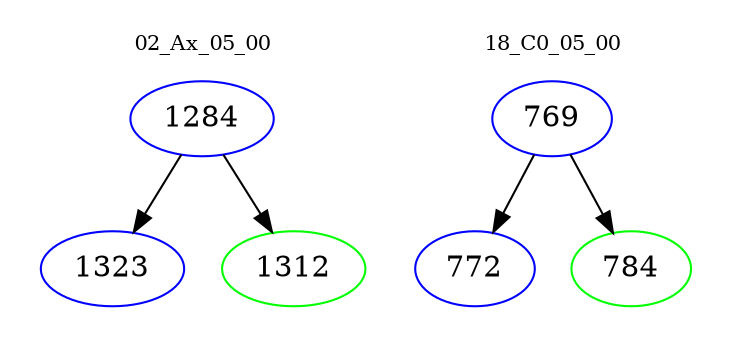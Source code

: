 digraph{
subgraph cluster_0 {
color = white
label = "02_Ax_05_00";
fontsize=10;
T0_1284 [label="1284", color="blue"]
T0_1284 -> T0_1323 [color="black"]
T0_1323 [label="1323", color="blue"]
T0_1284 -> T0_1312 [color="black"]
T0_1312 [label="1312", color="green"]
}
subgraph cluster_1 {
color = white
label = "18_C0_05_00";
fontsize=10;
T1_769 [label="769", color="blue"]
T1_769 -> T1_772 [color="black"]
T1_772 [label="772", color="blue"]
T1_769 -> T1_784 [color="black"]
T1_784 [label="784", color="green"]
}
}
